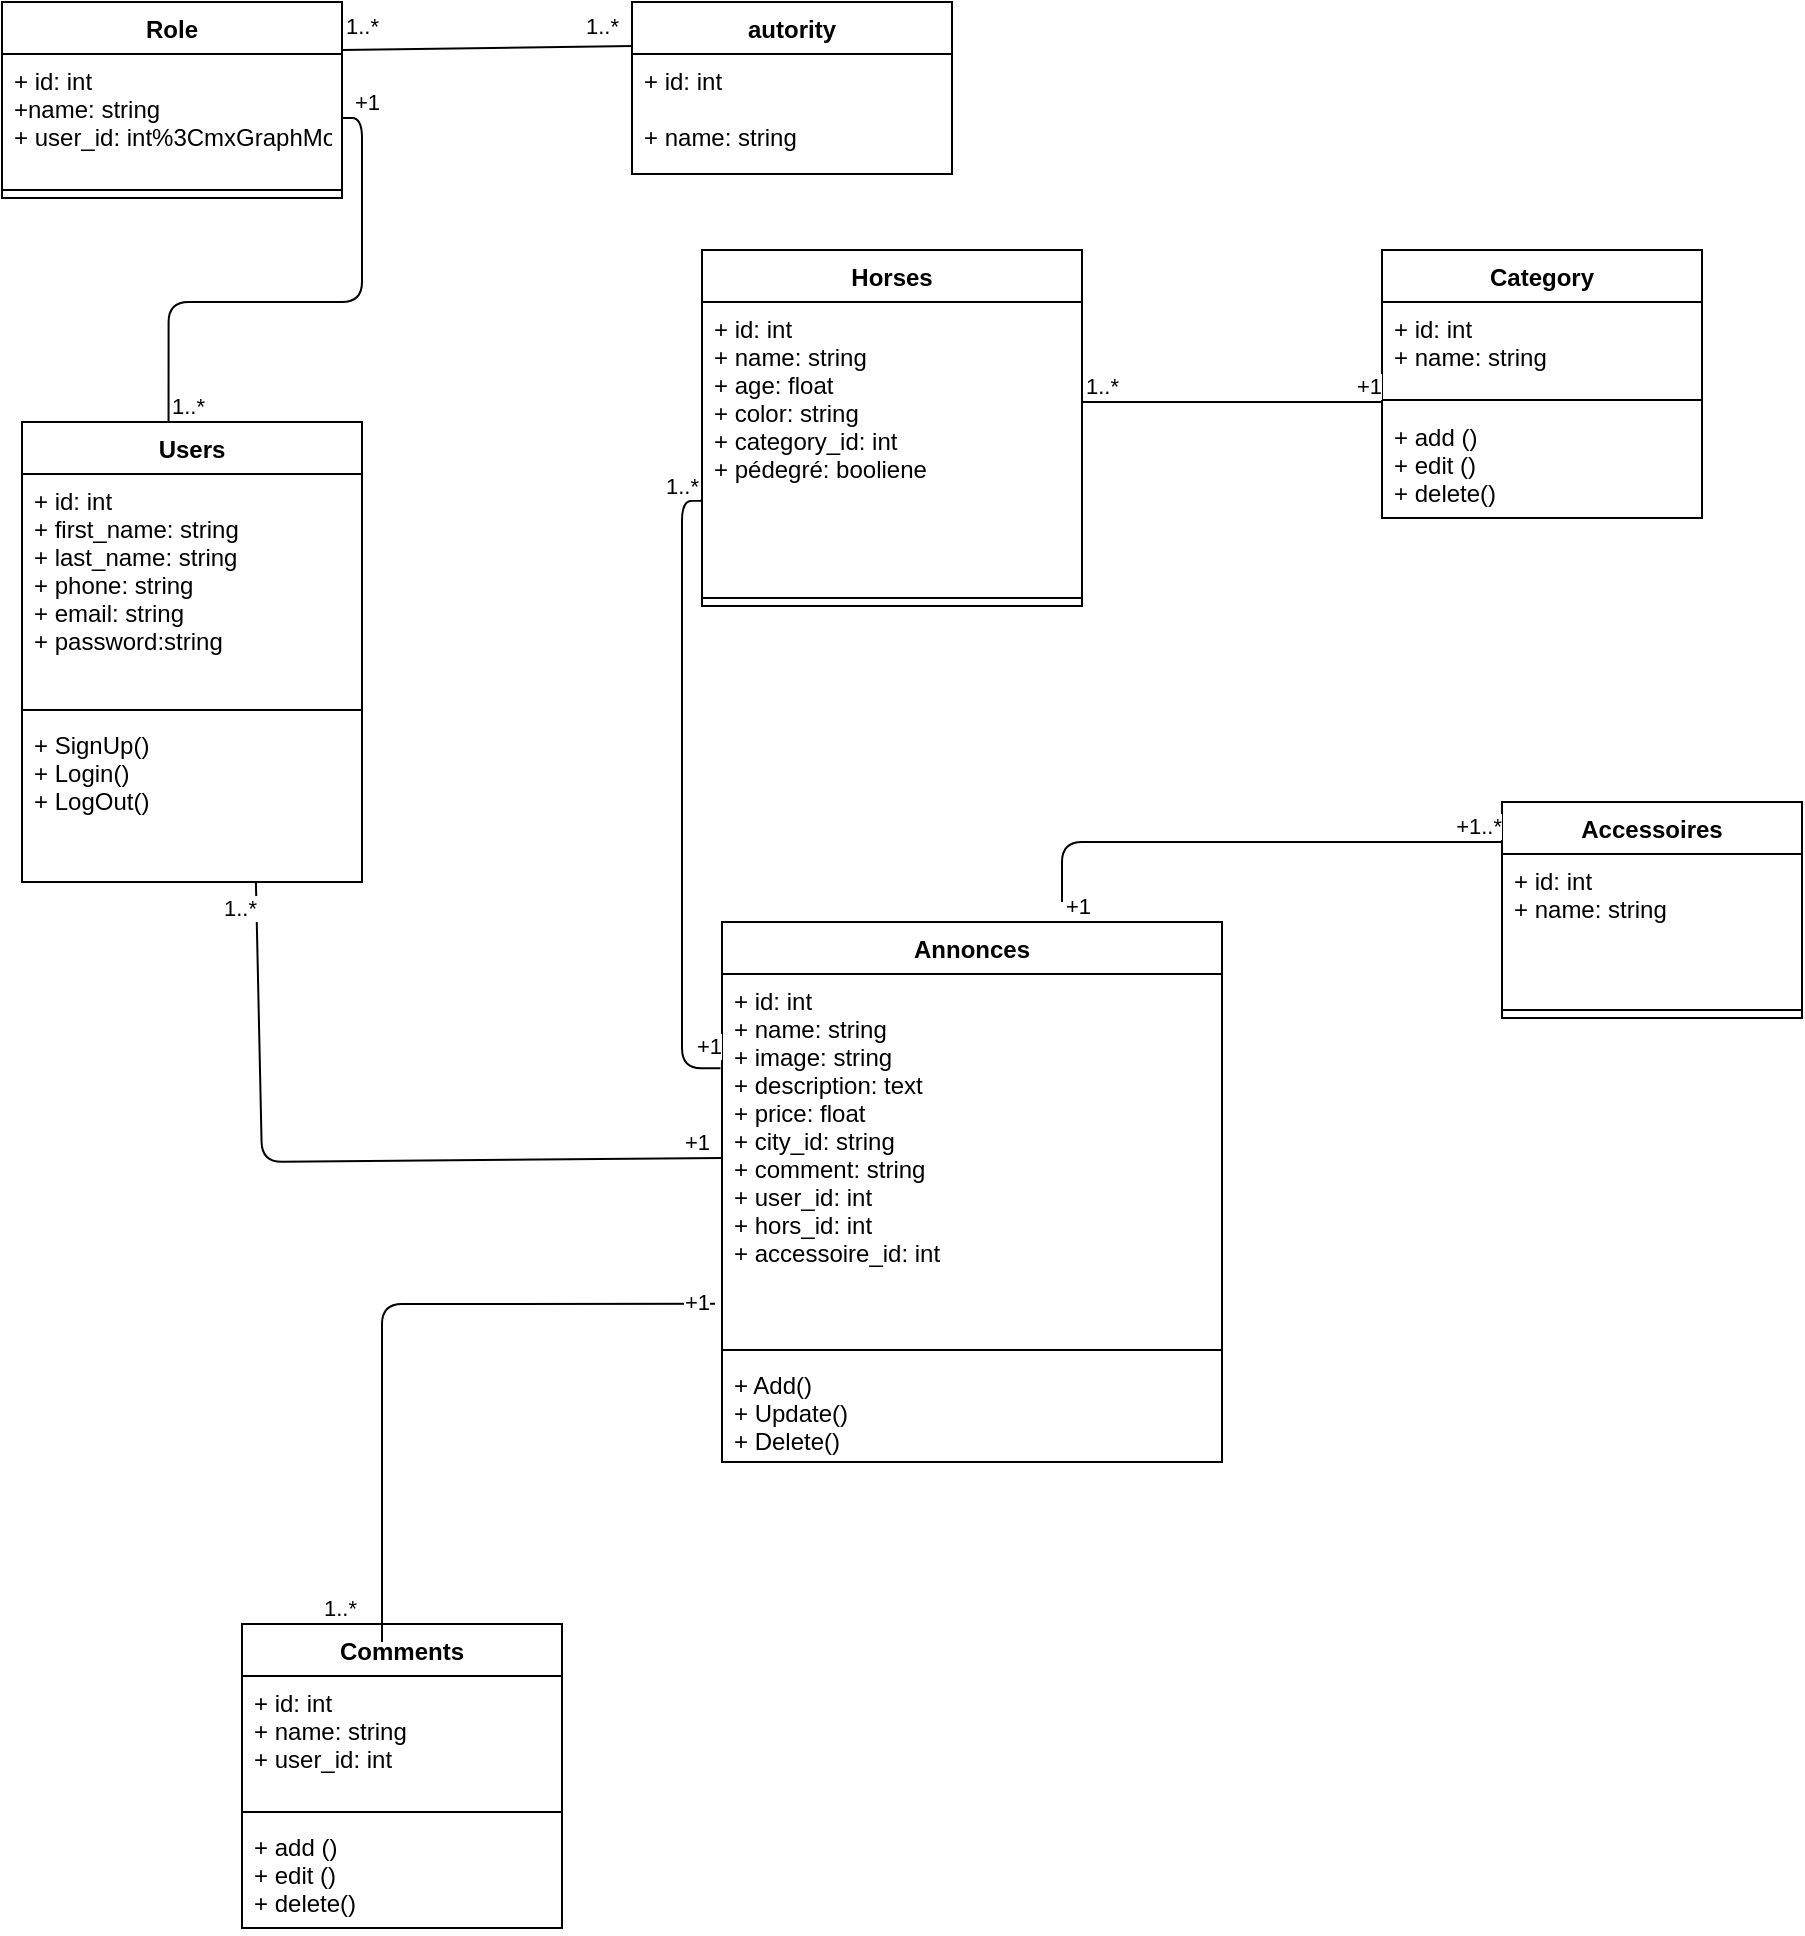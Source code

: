 <mxfile>
    <diagram id="pelvpnvXU8syXT8nhReJ" name="Page-1">
        <mxGraphModel dx="832" dy="268" grid="1" gridSize="10" guides="1" tooltips="1" connect="1" arrows="1" fold="1" page="1" pageScale="1" pageWidth="850" pageHeight="1100" math="0" shadow="0">
            <root>
                <mxCell id="0"/>
                <mxCell id="1" parent="0"/>
                <mxCell id="3" value="Annonces" style="swimlane;fontStyle=1;align=center;verticalAlign=top;childLayout=stackLayout;horizontal=1;startSize=26;horizontalStack=0;resizeParent=1;resizeParentMax=0;resizeLast=0;collapsible=1;marginBottom=0;" parent="1" vertex="1">
                    <mxGeometry x="470" y="470" width="250" height="270" as="geometry">
                        <mxRectangle x="290" y="150" width="100" height="30" as="alternateBounds"/>
                    </mxGeometry>
                </mxCell>
                <mxCell id="4" value="+ id: int&#10;+ name: string&#10;+ image: string&#10;+ description: text &#10;+ price: float&#10;+ city_id: string&#10;+ comment: string&#10;+ user_id: int&#10;+ hors_id: int&#10;+ accessoire_id: int" style="text;strokeColor=none;fillColor=none;align=left;verticalAlign=top;spacingLeft=4;spacingRight=4;overflow=hidden;rotatable=0;points=[[0,0.5],[1,0.5]];portConstraint=eastwest;" parent="3" vertex="1">
                    <mxGeometry y="26" width="250" height="184" as="geometry"/>
                </mxCell>
                <mxCell id="5" value="" style="line;strokeWidth=1;fillColor=none;align=left;verticalAlign=middle;spacingTop=-1;spacingLeft=3;spacingRight=3;rotatable=0;labelPosition=right;points=[];portConstraint=eastwest;strokeColor=inherit;" parent="3" vertex="1">
                    <mxGeometry y="210" width="250" height="8" as="geometry"/>
                </mxCell>
                <mxCell id="6" value="+ Add()&#10;+ Update()&#10;+ Delete()" style="text;strokeColor=none;fillColor=none;align=left;verticalAlign=top;spacingLeft=4;spacingRight=4;overflow=hidden;rotatable=0;points=[[0,0.5],[1,0.5]];portConstraint=eastwest;" parent="3" vertex="1">
                    <mxGeometry y="218" width="250" height="52" as="geometry"/>
                </mxCell>
                <mxCell id="10" value="Users" style="swimlane;fontStyle=1;align=center;verticalAlign=top;childLayout=stackLayout;horizontal=1;startSize=26;horizontalStack=0;resizeParent=1;resizeParentMax=0;resizeLast=0;collapsible=1;marginBottom=0;" parent="1" vertex="1">
                    <mxGeometry x="120" y="220" width="170" height="230" as="geometry"/>
                </mxCell>
                <mxCell id="11" value="+ id: int&#10;+ first_name: string&#10;+ last_name: string&#10;+ phone: string&#10;+ email: string&#10;+ password:string" style="text;strokeColor=none;fillColor=none;align=left;verticalAlign=top;spacingLeft=4;spacingRight=4;overflow=hidden;rotatable=0;points=[[0,0.5],[1,0.5]];portConstraint=eastwest;" parent="10" vertex="1">
                    <mxGeometry y="26" width="170" height="114" as="geometry"/>
                </mxCell>
                <mxCell id="12" value="" style="line;strokeWidth=1;fillColor=none;align=left;verticalAlign=middle;spacingTop=-1;spacingLeft=3;spacingRight=3;rotatable=0;labelPosition=right;points=[];portConstraint=eastwest;strokeColor=inherit;" parent="10" vertex="1">
                    <mxGeometry y="140" width="170" height="8" as="geometry"/>
                </mxCell>
                <mxCell id="13" value="+ SignUp()&#10;+ Login()&#10;+ LogOut()" style="text;strokeColor=none;fillColor=none;align=left;verticalAlign=top;spacingLeft=4;spacingRight=4;overflow=hidden;rotatable=0;points=[[0,0.5],[1,0.5]];portConstraint=eastwest;" parent="10" vertex="1">
                    <mxGeometry y="148" width="170" height="82" as="geometry"/>
                </mxCell>
                <mxCell id="15" value="Horses" style="swimlane;fontStyle=1;align=center;verticalAlign=top;childLayout=stackLayout;horizontal=1;startSize=26;horizontalStack=0;resizeParent=1;resizeParentMax=0;resizeLast=0;collapsible=1;marginBottom=0;" parent="1" vertex="1">
                    <mxGeometry x="460" y="134" width="190" height="178" as="geometry"/>
                </mxCell>
                <mxCell id="16" value="+ id: int&#10;+ name: string&#10;+ age: float&#10;+ color: string&#10;+ category_id: int&#10;+ pédegré: booliene" style="text;strokeColor=none;fillColor=none;align=left;verticalAlign=top;spacingLeft=4;spacingRight=4;overflow=hidden;rotatable=0;points=[[0,0.5],[1,0.5]];portConstraint=eastwest;" parent="15" vertex="1">
                    <mxGeometry y="26" width="190" height="144" as="geometry"/>
                </mxCell>
                <mxCell id="17" value="" style="line;strokeWidth=1;fillColor=none;align=left;verticalAlign=middle;spacingTop=-1;spacingLeft=3;spacingRight=3;rotatable=0;labelPosition=right;points=[];portConstraint=eastwest;strokeColor=inherit;" parent="15" vertex="1">
                    <mxGeometry y="170" width="190" height="8" as="geometry"/>
                </mxCell>
                <mxCell id="19" value="Accessoires" style="swimlane;fontStyle=1;align=center;verticalAlign=top;childLayout=stackLayout;horizontal=1;startSize=26;horizontalStack=0;resizeParent=1;resizeParentMax=0;resizeLast=0;collapsible=1;marginBottom=0;" parent="1" vertex="1">
                    <mxGeometry x="860" y="410" width="150" height="108" as="geometry"/>
                </mxCell>
                <mxCell id="20" value="+ id: int&#10;+ name: string" style="text;strokeColor=none;fillColor=none;align=left;verticalAlign=top;spacingLeft=4;spacingRight=4;overflow=hidden;rotatable=0;points=[[0,0.5],[1,0.5]];portConstraint=eastwest;" parent="19" vertex="1">
                    <mxGeometry y="26" width="150" height="74" as="geometry"/>
                </mxCell>
                <mxCell id="21" value="" style="line;strokeWidth=1;fillColor=none;align=left;verticalAlign=middle;spacingTop=-1;spacingLeft=3;spacingRight=3;rotatable=0;labelPosition=right;points=[];portConstraint=eastwest;strokeColor=inherit;" parent="19" vertex="1">
                    <mxGeometry y="100" width="150" height="8" as="geometry"/>
                </mxCell>
                <mxCell id="23" value="Role" style="swimlane;fontStyle=1;align=center;verticalAlign=top;childLayout=stackLayout;horizontal=1;startSize=26;horizontalStack=0;resizeParent=1;resizeParentMax=0;resizeLast=0;collapsible=1;marginBottom=0;" parent="1" vertex="1">
                    <mxGeometry x="110" y="10" width="170" height="98" as="geometry"/>
                </mxCell>
                <mxCell id="24" value="+ id: int&#10;+name: string&#10;+ user_id: int%3CmxGraphModel%3E%3Croot%3E%3CmxCell%20id%3D%220%22%2F%3E%3CmxCell%20id%3D%221%22%20parent%3D%220%22%2F%3E%3CmxCell%20id%3D%222%22%20value%3D%22WIKI%22%20style%3D%22shape%3DumlFrame%3BwhiteSpace%3Dwrap%3Bhtml%3D1%3B%22%20vertex%3D%221%22%20parent%3D%221%22%3E%3CmxGeometry%20x%3D%22125%22%20width%3D%22665%22%20height%3D%22820%22%20as%3D%22geometry%22%2F%3E%3C%2FmxCell%3E%3C%2Froot%3E%3C%2FmxGraphModel%3E" style="text;strokeColor=none;fillColor=none;align=left;verticalAlign=top;spacingLeft=4;spacingRight=4;overflow=hidden;rotatable=0;points=[[0,0.5],[1,0.5]];portConstraint=eastwest;" parent="23" vertex="1">
                    <mxGeometry y="26" width="170" height="64" as="geometry"/>
                </mxCell>
                <mxCell id="25" value="" style="line;strokeWidth=1;fillColor=none;align=left;verticalAlign=middle;spacingTop=-1;spacingLeft=3;spacingRight=3;rotatable=0;labelPosition=right;points=[];portConstraint=eastwest;strokeColor=inherit;" parent="23" vertex="1">
                    <mxGeometry y="90" width="170" height="8" as="geometry"/>
                </mxCell>
                <mxCell id="27" value="Comments" style="swimlane;fontStyle=1;align=center;verticalAlign=top;childLayout=stackLayout;horizontal=1;startSize=26;horizontalStack=0;resizeParent=1;resizeParentMax=0;resizeLast=0;collapsible=1;marginBottom=0;" parent="1" vertex="1">
                    <mxGeometry x="230" y="821" width="160" height="152" as="geometry"/>
                </mxCell>
                <mxCell id="28" value="+ id: int&#10;+ name: string&#10;+ user_id: int" style="text;strokeColor=none;fillColor=none;align=left;verticalAlign=top;spacingLeft=4;spacingRight=4;overflow=hidden;rotatable=0;points=[[0,0.5],[1,0.5]];portConstraint=eastwest;" parent="27" vertex="1">
                    <mxGeometry y="26" width="160" height="64" as="geometry"/>
                </mxCell>
                <mxCell id="29" value="" style="line;strokeWidth=1;fillColor=none;align=left;verticalAlign=middle;spacingTop=-1;spacingLeft=3;spacingRight=3;rotatable=0;labelPosition=right;points=[];portConstraint=eastwest;" parent="27" vertex="1">
                    <mxGeometry y="90" width="160" height="8" as="geometry"/>
                </mxCell>
                <mxCell id="30" value="+ add ()&#10;+ edit ()&#10;+ delete()" style="text;strokeColor=none;fillColor=none;align=left;verticalAlign=top;spacingLeft=4;spacingRight=4;overflow=hidden;rotatable=0;points=[[0,0.5],[1,0.5]];portConstraint=eastwest;" parent="27" vertex="1">
                    <mxGeometry y="98" width="160" height="54" as="geometry"/>
                </mxCell>
                <mxCell id="31" value="autority" style="swimlane;fontStyle=1;align=center;verticalAlign=top;childLayout=stackLayout;horizontal=1;startSize=26;horizontalStack=0;resizeParent=1;resizeParentMax=0;resizeLast=0;collapsible=1;marginBottom=0;" parent="1" vertex="1">
                    <mxGeometry x="425" y="10" width="160" height="86" as="geometry"/>
                </mxCell>
                <mxCell id="32" value="+ id: int&#10;&#10;+ name: string" style="text;strokeColor=none;fillColor=none;align=left;verticalAlign=top;spacingLeft=4;spacingRight=4;overflow=hidden;rotatable=0;points=[[0,0.5],[1,0.5]];portConstraint=eastwest;" parent="31" vertex="1">
                    <mxGeometry y="26" width="160" height="60" as="geometry"/>
                </mxCell>
                <mxCell id="33" value="Category" style="swimlane;fontStyle=1;align=center;verticalAlign=top;childLayout=stackLayout;horizontal=1;startSize=26;horizontalStack=0;resizeParent=1;resizeParentMax=0;resizeLast=0;collapsible=1;marginBottom=0;" parent="1" vertex="1">
                    <mxGeometry x="800" y="134" width="160" height="134" as="geometry"/>
                </mxCell>
                <mxCell id="34" value="+ id: int&#10;+ name: string" style="text;strokeColor=none;fillColor=none;align=left;verticalAlign=top;spacingLeft=4;spacingRight=4;overflow=hidden;rotatable=0;points=[[0,0.5],[1,0.5]];portConstraint=eastwest;" parent="33" vertex="1">
                    <mxGeometry y="26" width="160" height="44" as="geometry"/>
                </mxCell>
                <mxCell id="35" value="" style="line;strokeWidth=1;fillColor=none;align=left;verticalAlign=middle;spacingTop=-1;spacingLeft=3;spacingRight=3;rotatable=0;labelPosition=right;points=[];portConstraint=eastwest;" parent="33" vertex="1">
                    <mxGeometry y="70" width="160" height="10" as="geometry"/>
                </mxCell>
                <mxCell id="36" value="+ add ()&#10;+ edit ()&#10;+ delete()" style="text;strokeColor=none;fillColor=none;align=left;verticalAlign=top;spacingLeft=4;spacingRight=4;overflow=hidden;rotatable=0;points=[[0,0.5],[1,0.5]];portConstraint=eastwest;" parent="33" vertex="1">
                    <mxGeometry y="80" width="160" height="54" as="geometry"/>
                </mxCell>
                <mxCell id="45" value="" style="endArrow=none;html=1;edgeStyle=orthogonalEdgeStyle;exitX=0.431;exitY=0.001;exitDx=0;exitDy=0;exitPerimeter=0;" parent="1" source="10" target="24" edge="1">
                    <mxGeometry relative="1" as="geometry">
                        <mxPoint x="190" y="200" as="sourcePoint"/>
                        <mxPoint x="350" y="200" as="targetPoint"/>
                    </mxGeometry>
                </mxCell>
                <mxCell id="46" value="1..*" style="edgeLabel;resizable=0;html=1;align=left;verticalAlign=bottom;" parent="45" connectable="0" vertex="1">
                    <mxGeometry x="-1" relative="1" as="geometry"/>
                </mxCell>
                <mxCell id="47" value="+1" style="edgeLabel;resizable=0;html=1;align=right;verticalAlign=bottom;" parent="45" connectable="0" vertex="1">
                    <mxGeometry x="1" relative="1" as="geometry">
                        <mxPoint x="20" as="offset"/>
                    </mxGeometry>
                </mxCell>
                <mxCell id="49" value="" style="endArrow=none;html=1;edgeStyle=orthogonalEdgeStyle;exitX=-0.003;exitY=0.256;exitDx=0;exitDy=0;exitPerimeter=0;entryX=-0.001;entryY=0.69;entryDx=0;entryDy=0;entryPerimeter=0;" parent="1" source="4" target="16" edge="1">
                    <mxGeometry relative="1" as="geometry">
                        <mxPoint x="440" y="460" as="sourcePoint"/>
                        <mxPoint x="450" y="260" as="targetPoint"/>
                    </mxGeometry>
                </mxCell>
                <mxCell id="50" value="1..*" style="edgeLabel;resizable=0;html=1;align=left;verticalAlign=bottom;" parent="49" connectable="0" vertex="1">
                    <mxGeometry x="-1" relative="1" as="geometry">
                        <mxPoint x="-29" y="-283" as="offset"/>
                    </mxGeometry>
                </mxCell>
                <mxCell id="51" value="+1" style="edgeLabel;resizable=0;html=1;align=right;verticalAlign=bottom;" parent="49" connectable="0" vertex="1">
                    <mxGeometry x="1" relative="1" as="geometry">
                        <mxPoint x="10" y="281" as="offset"/>
                    </mxGeometry>
                </mxCell>
                <mxCell id="57" value="1..*" style="edgeLabel;resizable=0;html=1;align=left;verticalAlign=bottom;" parent="1" connectable="0" vertex="1">
                    <mxGeometry x="280" y="810.004" as="geometry">
                        <mxPoint x="-11" y="11" as="offset"/>
                    </mxGeometry>
                </mxCell>
                <mxCell id="58" value="" style="endArrow=none;html=1;edgeStyle=orthogonalEdgeStyle;" parent="1" edge="1">
                    <mxGeometry relative="1" as="geometry">
                        <mxPoint x="640" y="460" as="sourcePoint"/>
                        <mxPoint x="860" y="430" as="targetPoint"/>
                        <Array as="points">
                            <mxPoint x="690" y="430"/>
                            <mxPoint x="690" y="430"/>
                        </Array>
                    </mxGeometry>
                </mxCell>
                <mxCell id="59" value="+1" style="edgeLabel;resizable=0;html=1;align=left;verticalAlign=bottom;" parent="58" connectable="0" vertex="1">
                    <mxGeometry x="-1" relative="1" as="geometry">
                        <mxPoint y="10" as="offset"/>
                    </mxGeometry>
                </mxCell>
                <mxCell id="60" value="+1..*" style="edgeLabel;resizable=0;html=1;align=right;verticalAlign=bottom;" parent="58" connectable="0" vertex="1">
                    <mxGeometry x="1" relative="1" as="geometry"/>
                </mxCell>
                <mxCell id="61" value="" style="endArrow=none;html=1;edgeStyle=orthogonalEdgeStyle;" parent="1" edge="1">
                    <mxGeometry relative="1" as="geometry">
                        <mxPoint x="650" y="210" as="sourcePoint"/>
                        <mxPoint x="800" y="210" as="targetPoint"/>
                    </mxGeometry>
                </mxCell>
                <mxCell id="62" value="1..*" style="edgeLabel;resizable=0;html=1;align=left;verticalAlign=bottom;" parent="61" connectable="0" vertex="1">
                    <mxGeometry x="-1" relative="1" as="geometry"/>
                </mxCell>
                <mxCell id="63" value="+1" style="edgeLabel;resizable=0;html=1;align=right;verticalAlign=bottom;" parent="61" connectable="0" vertex="1">
                    <mxGeometry x="1" relative="1" as="geometry"/>
                </mxCell>
                <mxCell id="66" value="" style="endArrow=none;html=1;entryX=-0.014;entryY=0.896;entryDx=0;entryDy=0;entryPerimeter=0;" parent="1" target="4" edge="1">
                    <mxGeometry width="50" height="50" relative="1" as="geometry">
                        <mxPoint x="300" y="830" as="sourcePoint"/>
                        <mxPoint x="390" y="890" as="targetPoint"/>
                        <Array as="points">
                            <mxPoint x="300" y="661"/>
                        </Array>
                    </mxGeometry>
                </mxCell>
                <mxCell id="67" value="" style="endArrow=none;html=1;entryX=0.003;entryY=-0.066;entryDx=0;entryDy=0;entryPerimeter=0;" parent="1" target="32" edge="1">
                    <mxGeometry width="50" height="50" relative="1" as="geometry">
                        <mxPoint x="280" y="34" as="sourcePoint"/>
                        <mxPoint x="360" y="10" as="targetPoint"/>
                    </mxGeometry>
                </mxCell>
                <mxCell id="71" value="1..*" style="edgeLabel;resizable=0;html=1;align=left;verticalAlign=bottom;" parent="1" connectable="0" vertex="1">
                    <mxGeometry x="400" y="30.0" as="geometry"/>
                </mxCell>
                <mxCell id="72" value="1..*" style="edgeLabel;resizable=0;html=1;align=left;verticalAlign=bottom;" parent="1" connectable="0" vertex="1">
                    <mxGeometry x="280" y="30.0" as="geometry"/>
                </mxCell>
                <mxCell id="74" value="+1" style="edgeLabel;resizable=0;html=1;align=right;verticalAlign=bottom;" parent="1" connectable="0" vertex="1">
                    <mxGeometry x="459.996" y="660" as="geometry">
                        <mxPoint x="5" y="8" as="offset"/>
                    </mxGeometry>
                </mxCell>
                <mxCell id="75" value="" style="endArrow=none;html=1;entryX=0;entryY=0.5;entryDx=0;entryDy=0;exitX=0.688;exitY=1.006;exitDx=0;exitDy=0;exitPerimeter=0;" parent="1" source="13" target="4" edge="1">
                    <mxGeometry width="50" height="50" relative="1" as="geometry">
                        <mxPoint x="160" y="590" as="sourcePoint"/>
                        <mxPoint x="310" y="530" as="targetPoint"/>
                        <Array as="points">
                            <mxPoint x="240" y="590"/>
                        </Array>
                    </mxGeometry>
                </mxCell>
                <mxCell id="76" value="1..*" style="edgeLabel;resizable=0;html=1;align=left;verticalAlign=bottom;" parent="1" connectable="0" vertex="1">
                    <mxGeometry x="230" y="460.004" as="geometry">
                        <mxPoint x="-11" y="11" as="offset"/>
                    </mxGeometry>
                </mxCell>
                <mxCell id="77" value="+1" style="edgeLabel;resizable=0;html=1;align=right;verticalAlign=bottom;" parent="1" connectable="0" vertex="1">
                    <mxGeometry x="459.996" y="580" as="geometry">
                        <mxPoint x="5" y="8" as="offset"/>
                    </mxGeometry>
                </mxCell>
            </root>
        </mxGraphModel>
    </diagram>
</mxfile>
